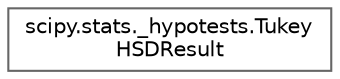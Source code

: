 digraph "Graphical Class Hierarchy"
{
 // LATEX_PDF_SIZE
  bgcolor="transparent";
  edge [fontname=Helvetica,fontsize=10,labelfontname=Helvetica,labelfontsize=10];
  node [fontname=Helvetica,fontsize=10,shape=box,height=0.2,width=0.4];
  rankdir="LR";
  Node0 [id="Node000000",label="scipy.stats._hypotests.Tukey\lHSDResult",height=0.2,width=0.4,color="grey40", fillcolor="white", style="filled",URL="$dc/d29/classscipy_1_1stats_1_1__hypotests_1_1TukeyHSDResult.html",tooltip=" "];
}
